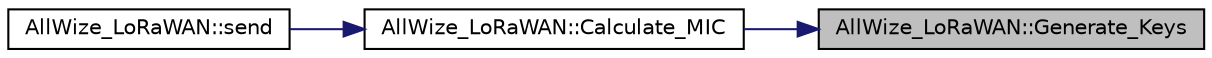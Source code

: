 digraph "AllWize_LoRaWAN::Generate_Keys"
{
 // LATEX_PDF_SIZE
  edge [fontname="Helvetica",fontsize="10",labelfontname="Helvetica",labelfontsize="10"];
  node [fontname="Helvetica",fontsize="10",shape=record];
  rankdir="RL";
  Node1 [label="AllWize_LoRaWAN::Generate_Keys",height=0.2,width=0.4,color="black", fillcolor="grey75", style="filled", fontcolor="black",tooltip="Function used to generate keys for the MIC calculation."];
  Node1 -> Node2 [dir="back",color="midnightblue",fontsize="10",style="solid",fontname="Helvetica"];
  Node2 [label="AllWize_LoRaWAN::Calculate_MIC",height=0.2,width=0.4,color="black", fillcolor="white", style="filled",URL="$classAllWize__LoRaWAN.html#affeceb3ef34459a595360cb528e6d7d4",tooltip="Function used to calculate the validity of data messages."];
  Node2 -> Node3 [dir="back",color="midnightblue",fontsize="10",style="solid",fontname="Helvetica"];
  Node3 [label="AllWize_LoRaWAN::send",height=0.2,width=0.4,color="black", fillcolor="white", style="filled",URL="$classAllWize__LoRaWAN.html#a99faabcc5e67ed0a2dfde556f9025fcd",tooltip="Function to assemble and send a LoRaWAN package."];
}
